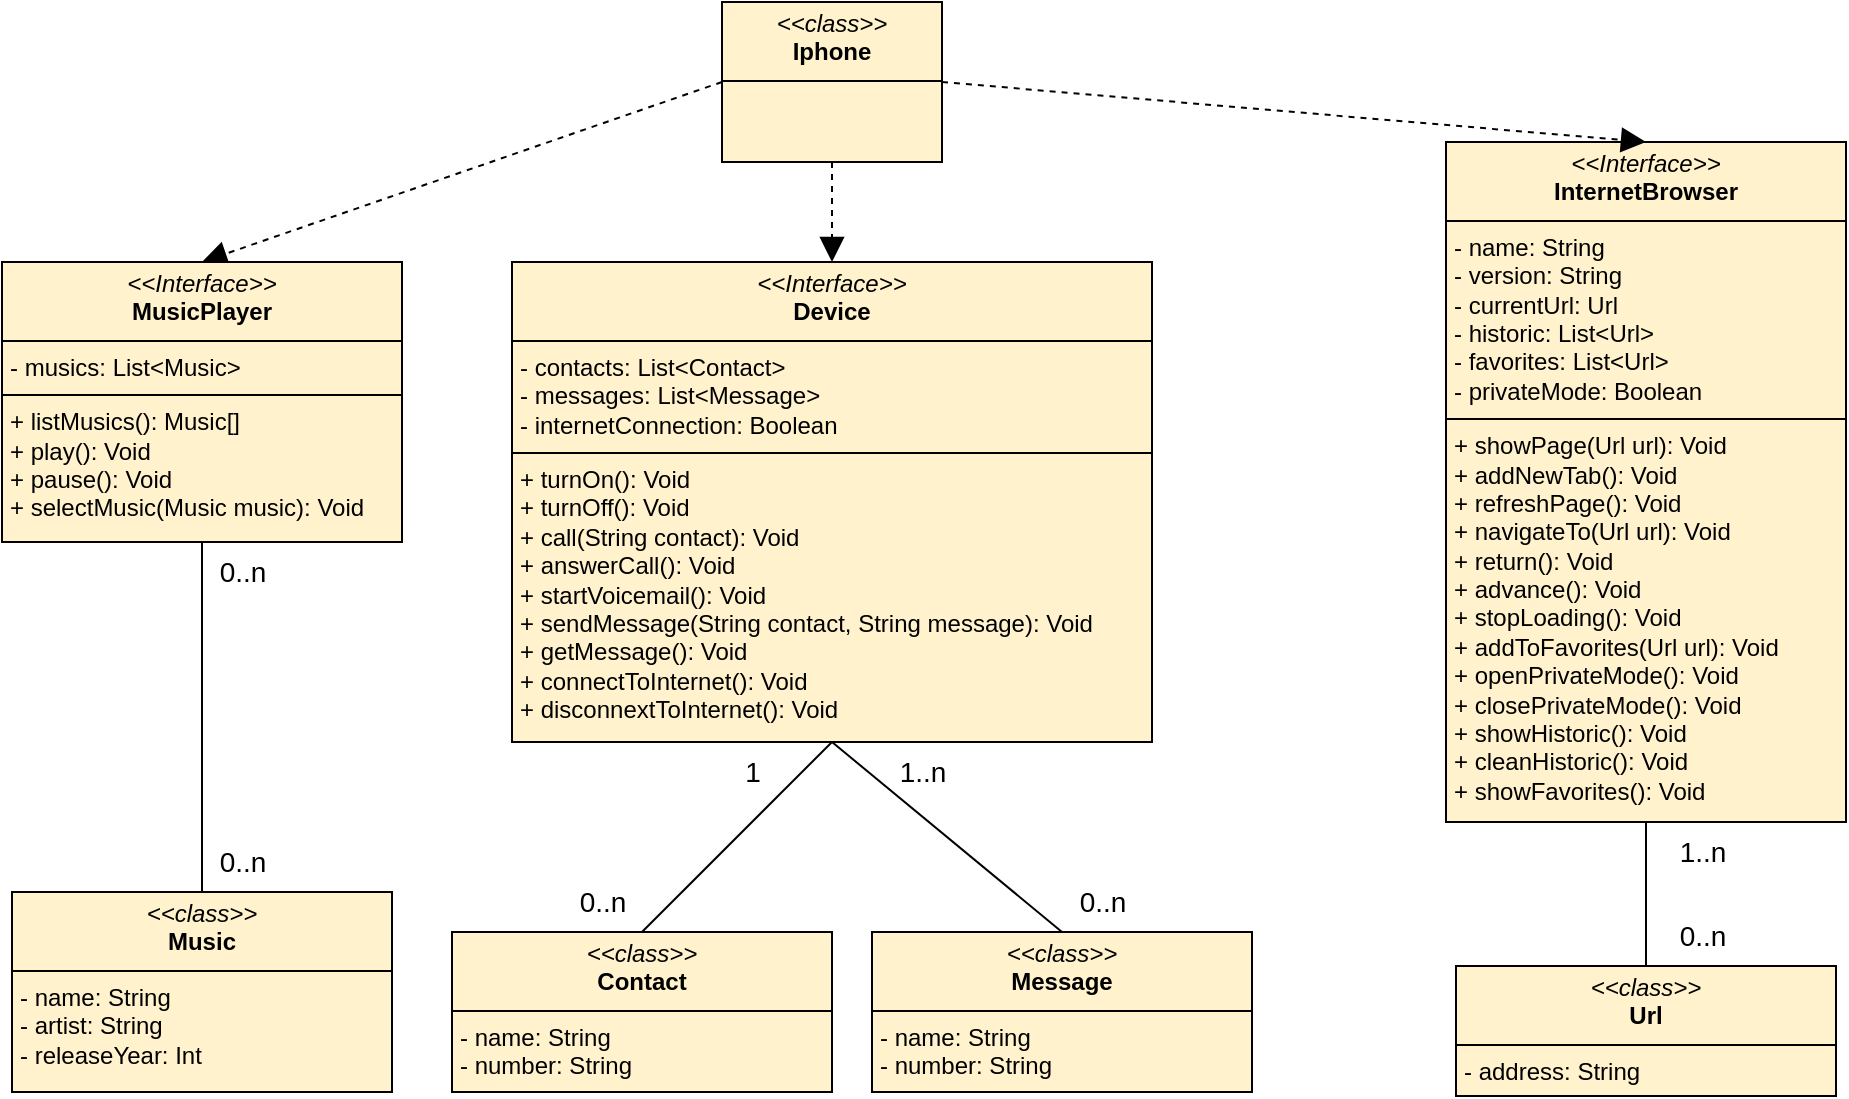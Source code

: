 <mxfile version="24.4.0" type="device">
  <diagram name="Página-1" id="45xkvK8f5DcKZzQz1zKe">
    <mxGraphModel dx="1050" dy="564" grid="1" gridSize="10" guides="1" tooltips="1" connect="1" arrows="1" fold="1" page="1" pageScale="1" pageWidth="827" pageHeight="1169" math="0" shadow="0">
      <root>
        <mxCell id="0" />
        <mxCell id="1" parent="0" />
        <mxCell id="jzEPcCLQXDWEORErjW2d-3" style="rounded=0;orthogonalLoop=1;jettySize=auto;html=1;exitX=0;exitY=0.5;exitDx=0;exitDy=0;endArrow=block;endFill=1;endSize=10;dashed=1;fillColor=#fff2cc;strokeColor=#000000;" edge="1" parent="1" source="jzEPcCLQXDWEORErjW2d-1">
          <mxGeometry relative="1" as="geometry">
            <mxPoint x="205" y="200" as="targetPoint" />
          </mxGeometry>
        </mxCell>
        <mxCell id="jzEPcCLQXDWEORErjW2d-1" value="&lt;p style=&quot;margin:0px;margin-top:4px;text-align:center;&quot;&gt;&lt;i&gt;&amp;lt;&amp;lt;class&amp;gt;&amp;gt;&lt;/i&gt;&lt;br&gt;&lt;b&gt;Iphone&lt;/b&gt;&lt;/p&gt;&lt;hr size=&quot;1&quot; style=&quot;border-style:solid;&quot;&gt;&lt;p style=&quot;margin:0px;margin-left:4px;&quot;&gt;&lt;br&gt;&lt;/p&gt;" style="verticalAlign=top;align=left;overflow=fill;html=1;whiteSpace=wrap;fillColor=#fff2cc;strokeColor=#000000;" vertex="1" parent="1">
          <mxGeometry x="465" y="70" width="110" height="80" as="geometry" />
        </mxCell>
        <mxCell id="jzEPcCLQXDWEORErjW2d-2" value="&lt;p style=&quot;margin:0px;margin-top:4px;text-align:center;&quot;&gt;&lt;i&gt;&amp;lt;&amp;lt;Interface&amp;gt;&amp;gt;&lt;/i&gt;&lt;br&gt;&lt;b&gt;MusicPlayer&lt;/b&gt;&lt;/p&gt;&lt;hr size=&quot;1&quot; style=&quot;border-style:solid;&quot;&gt;&lt;p style=&quot;margin:0px;margin-left:4px;&quot;&gt;- musics: List&amp;lt;Music&amp;gt;&lt;br&gt;&lt;/p&gt;&lt;hr size=&quot;1&quot; style=&quot;border-style:solid;&quot;&gt;&lt;p style=&quot;margin:0px;margin-left:4px;&quot;&gt;+ listMusics(): Music[]&lt;br&gt;+ play(): Void&lt;/p&gt;&lt;p style=&quot;margin:0px;margin-left:4px;&quot;&gt;+ pause(): Void&lt;br&gt;&lt;/p&gt;&lt;p style=&quot;margin:0px;margin-left:4px;&quot;&gt;+ selectMusic(Music music): Void&lt;br&gt;&lt;/p&gt;" style="verticalAlign=top;align=left;overflow=fill;html=1;whiteSpace=wrap;fillColor=#fff2cc;strokeColor=#000000;" vertex="1" parent="1">
          <mxGeometry x="105" y="200" width="200" height="140" as="geometry" />
        </mxCell>
        <mxCell id="jzEPcCLQXDWEORErjW2d-5" value="&lt;p style=&quot;margin:0px;margin-top:4px;text-align:center;&quot;&gt;&lt;i&gt;&amp;lt;&amp;lt;Interface&amp;gt;&amp;gt;&lt;/i&gt;&lt;br&gt;&lt;b&gt;Device&lt;/b&gt;&lt;/p&gt;&lt;hr size=&quot;1&quot; style=&quot;border-style:solid;&quot;&gt;&lt;p style=&quot;margin:0px;margin-left:4px;&quot;&gt;- contacts: List&amp;lt;Contact&amp;gt;&lt;/p&gt;&lt;p style=&quot;margin:0px;margin-left:4px;&quot;&gt;- messages: List&amp;lt;Message&amp;gt;&lt;/p&gt;&lt;p style=&quot;margin:0px;margin-left:4px;&quot;&gt;- internetConnection: Boolean&lt;/p&gt;&lt;hr size=&quot;1&quot; style=&quot;border-style:solid;&quot;&gt;&lt;p style=&quot;margin:0px;margin-left:4px;&quot;&gt;+ turnOn(): Void&lt;br&gt;+ turnOff(): Void&lt;br&gt;&lt;/p&gt;&lt;p style=&quot;margin:0px;margin-left:4px;&quot;&gt;+ call(String contact): Void&lt;br&gt;&lt;/p&gt;&lt;p style=&quot;margin:0px;margin-left:4px;&quot;&gt;+ answerCall(): Void&lt;br&gt;&lt;/p&gt;&lt;p style=&quot;margin:0px;margin-left:4px;&quot;&gt;+ startVoicemail(): Void&lt;br&gt;&lt;/p&gt;&lt;p style=&quot;margin:0px;margin-left:4px;&quot;&gt;+ sendMessage(String contact, String message): Void&lt;br&gt;&lt;/p&gt;&lt;p style=&quot;margin:0px;margin-left:4px;&quot;&gt;+ getMessage(): Void&lt;br&gt;&lt;/p&gt;&lt;p style=&quot;margin:0px;margin-left:4px;&quot;&gt;+ connectToInternet(): Void&lt;br&gt;&lt;/p&gt;&lt;p style=&quot;margin:0px;margin-left:4px;&quot;&gt;+ disconnextToInternet(): Void&lt;br&gt;&lt;/p&gt;" style="verticalAlign=top;align=left;overflow=fill;html=1;whiteSpace=wrap;fillColor=#fff2cc;strokeColor=#000000;" vertex="1" parent="1">
          <mxGeometry x="360" y="200" width="320" height="240" as="geometry" />
        </mxCell>
        <mxCell id="jzEPcCLQXDWEORErjW2d-6" style="rounded=0;orthogonalLoop=1;jettySize=auto;html=1;exitX=0.5;exitY=1;exitDx=0;exitDy=0;entryX=0.5;entryY=0;entryDx=0;entryDy=0;endArrow=block;endFill=1;endSize=10;dashed=1;fillColor=#fff2cc;strokeColor=#000000;" edge="1" parent="1" source="jzEPcCLQXDWEORErjW2d-1" target="jzEPcCLQXDWEORErjW2d-5">
          <mxGeometry relative="1" as="geometry">
            <mxPoint x="555" y="110" as="sourcePoint" />
            <mxPoint x="330" y="280" as="targetPoint" />
          </mxGeometry>
        </mxCell>
        <mxCell id="jzEPcCLQXDWEORErjW2d-7" value="&lt;p style=&quot;margin:0px;margin-top:4px;text-align:center;&quot;&gt;&lt;i&gt;&amp;lt;&amp;lt;Interface&amp;gt;&amp;gt;&lt;/i&gt;&lt;br&gt;&lt;b&gt;InternetBrowser&lt;/b&gt;&lt;/p&gt;&lt;hr size=&quot;1&quot; style=&quot;border-style:solid;&quot;&gt;&lt;p style=&quot;margin:0px;margin-left:4px;&quot;&gt;- name: String&lt;br&gt;&lt;/p&gt;&lt;p style=&quot;margin:0px;margin-left:4px;&quot;&gt;- version: String&lt;/p&gt;&lt;p style=&quot;margin:0px;margin-left:4px;&quot;&gt;- currentUrl: Url&lt;/p&gt;&lt;p style=&quot;margin:0px;margin-left:4px;&quot;&gt;- historic: List&amp;lt;Url&amp;gt;&lt;/p&gt;&lt;p style=&quot;margin:0px;margin-left:4px;&quot;&gt;- favorites: List&amp;lt;Url&amp;gt;&lt;/p&gt;&lt;p style=&quot;margin:0px;margin-left:4px;&quot;&gt;- privateMode: Boolean&lt;/p&gt;&lt;hr size=&quot;1&quot; style=&quot;border-style:solid;&quot;&gt;&lt;p style=&quot;margin:0px;margin-left:4px;&quot;&gt;+ showPage(Url url): Void&lt;br&gt;+ addNewTab(): Void&lt;/p&gt;&lt;p style=&quot;margin:0px;margin-left:4px;&quot;&gt;+ refreshPage(): Void&lt;br&gt;&lt;/p&gt;&lt;p style=&quot;margin:0px;margin-left:4px;&quot;&gt;+ navigateTo(Url url): Void&lt;br&gt;&lt;/p&gt;&lt;p style=&quot;margin:0px;margin-left:4px;&quot;&gt;+ return(): Void&lt;/p&gt;&lt;p style=&quot;margin:0px;margin-left:4px;&quot;&gt;+ advance(): Void&lt;/p&gt;&lt;p style=&quot;margin:0px;margin-left:4px;&quot;&gt;+ stopLoading(): Void&lt;/p&gt;&lt;p style=&quot;margin:0px;margin-left:4px;&quot;&gt;+ addToFavorites(Url url): Void&lt;/p&gt;&lt;p style=&quot;margin:0px;margin-left:4px;&quot;&gt;+ openPrivateMode(): Void&lt;/p&gt;&lt;p style=&quot;margin:0px;margin-left:4px;&quot;&gt;+ closePrivateMode(): Void&lt;/p&gt;&lt;p style=&quot;margin:0px;margin-left:4px;&quot;&gt;+ showHistoric(): Void&lt;/p&gt;&lt;p style=&quot;margin:0px;margin-left:4px;&quot;&gt;+ cleanHistoric(): Void&lt;/p&gt;&lt;p style=&quot;margin:0px;margin-left:4px;&quot;&gt;+ showFavorites(): Void&lt;/p&gt;&lt;p style=&quot;margin:0px;margin-left:4px;&quot;&gt;&lt;br&gt;&lt;/p&gt;" style="verticalAlign=top;align=left;overflow=fill;html=1;whiteSpace=wrap;fillColor=#fff2cc;strokeColor=#000000;" vertex="1" parent="1">
          <mxGeometry x="827" y="140" width="200" height="340" as="geometry" />
        </mxCell>
        <mxCell id="jzEPcCLQXDWEORErjW2d-8" style="rounded=0;orthogonalLoop=1;jettySize=auto;html=1;exitX=1;exitY=0.5;exitDx=0;exitDy=0;entryX=0.5;entryY=0;entryDx=0;entryDy=0;endArrow=block;endFill=1;endSize=10;dashed=1;fillColor=#fff2cc;strokeColor=#000000;" edge="1" parent="1" source="jzEPcCLQXDWEORErjW2d-1" target="jzEPcCLQXDWEORErjW2d-7">
          <mxGeometry relative="1" as="geometry">
            <mxPoint x="600" y="20" as="sourcePoint" />
            <mxPoint x="660" y="230" as="targetPoint" />
          </mxGeometry>
        </mxCell>
        <mxCell id="jzEPcCLQXDWEORErjW2d-12" style="rounded=0;orthogonalLoop=1;jettySize=auto;html=1;entryX=0.5;entryY=1;entryDx=0;entryDy=0;endArrow=none;endFill=0;fillColor=#fff2cc;strokeColor=#000000;" edge="1" parent="1" source="jzEPcCLQXDWEORErjW2d-9" target="jzEPcCLQXDWEORErjW2d-2">
          <mxGeometry relative="1" as="geometry" />
        </mxCell>
        <mxCell id="jzEPcCLQXDWEORErjW2d-9" value="&lt;p style=&quot;margin:0px;margin-top:4px;text-align:center;&quot;&gt;&lt;i&gt;&amp;lt;&amp;lt;class&amp;gt;&amp;gt;&lt;/i&gt;&lt;br&gt;&lt;b&gt;Music&lt;/b&gt;&lt;/p&gt;&lt;hr size=&quot;1&quot; style=&quot;border-style:solid;&quot;&gt;&lt;p style=&quot;margin:0px;margin-left:4px;&quot;&gt;- name: String&lt;/p&gt;&lt;p style=&quot;margin:0px;margin-left:4px;&quot;&gt;- artist: String&lt;/p&gt;&lt;p style=&quot;margin:0px;margin-left:4px;&quot;&gt;- releaseYear: Int&lt;/p&gt;" style="verticalAlign=top;align=left;overflow=fill;html=1;whiteSpace=wrap;fillColor=#fff2cc;strokeColor=#000000;" vertex="1" parent="1">
          <mxGeometry x="110" y="515" width="190" height="100" as="geometry" />
        </mxCell>
        <mxCell id="jzEPcCLQXDWEORErjW2d-13" value="&lt;font style=&quot;font-size: 14px;&quot;&gt;0..n&lt;/font&gt;" style="text;html=1;align=center;verticalAlign=middle;resizable=0;points=[];autosize=1;" vertex="1" parent="1">
          <mxGeometry x="200" y="340" width="50" height="30" as="geometry" />
        </mxCell>
        <mxCell id="jzEPcCLQXDWEORErjW2d-14" value="&lt;font style=&quot;font-size: 14px;&quot;&gt;0..n&lt;/font&gt;" style="text;html=1;align=center;verticalAlign=middle;resizable=0;points=[];autosize=1;" vertex="1" parent="1">
          <mxGeometry x="200" y="485" width="50" height="30" as="geometry" />
        </mxCell>
        <mxCell id="jzEPcCLQXDWEORErjW2d-15" value="&lt;p style=&quot;margin:0px;margin-top:4px;text-align:center;&quot;&gt;&lt;i&gt;&amp;lt;&amp;lt;class&amp;gt;&amp;gt;&lt;/i&gt;&lt;br&gt;&lt;b&gt;Contact&lt;/b&gt;&lt;/p&gt;&lt;hr size=&quot;1&quot; style=&quot;border-style:solid;&quot;&gt;&lt;p style=&quot;margin:0px;margin-left:4px;&quot;&gt;- name: String&lt;/p&gt;&lt;p style=&quot;margin:0px;margin-left:4px;&quot;&gt;- number: String&lt;/p&gt;" style="verticalAlign=top;align=left;overflow=fill;html=1;whiteSpace=wrap;fillColor=#fff2cc;strokeColor=#000000;" vertex="1" parent="1">
          <mxGeometry x="330" y="535" width="190" height="80" as="geometry" />
        </mxCell>
        <mxCell id="jzEPcCLQXDWEORErjW2d-16" style="rounded=0;orthogonalLoop=1;jettySize=auto;html=1;entryX=0.5;entryY=1;entryDx=0;entryDy=0;endArrow=none;endFill=0;exitX=0.5;exitY=0;exitDx=0;exitDy=0;fillColor=#fff2cc;strokeColor=#000000;" edge="1" parent="1" source="jzEPcCLQXDWEORErjW2d-15" target="jzEPcCLQXDWEORErjW2d-5">
          <mxGeometry relative="1" as="geometry">
            <mxPoint x="196" y="500" as="sourcePoint" />
            <mxPoint x="230" y="350" as="targetPoint" />
          </mxGeometry>
        </mxCell>
        <mxCell id="jzEPcCLQXDWEORErjW2d-17" value="&lt;p style=&quot;margin:0px;margin-top:4px;text-align:center;&quot;&gt;&lt;i&gt;&amp;lt;&amp;lt;class&amp;gt;&amp;gt;&lt;/i&gt;&lt;br&gt;&lt;b&gt;Message&lt;/b&gt;&lt;/p&gt;&lt;hr size=&quot;1&quot; style=&quot;border-style:solid;&quot;&gt;&lt;p style=&quot;margin:0px;margin-left:4px;&quot;&gt;- name: String&lt;/p&gt;&lt;p style=&quot;margin:0px;margin-left:4px;&quot;&gt;- number: String&lt;/p&gt;" style="verticalAlign=top;align=left;overflow=fill;html=1;whiteSpace=wrap;fillColor=#fff2cc;strokeColor=#000000;" vertex="1" parent="1">
          <mxGeometry x="540" y="535" width="190" height="80" as="geometry" />
        </mxCell>
        <mxCell id="jzEPcCLQXDWEORErjW2d-18" style="rounded=0;orthogonalLoop=1;jettySize=auto;html=1;entryX=0.5;entryY=1;entryDx=0;entryDy=0;endArrow=none;endFill=0;exitX=0.5;exitY=0;exitDx=0;exitDy=0;fillColor=#fff2cc;strokeColor=#000000;" edge="1" parent="1" source="jzEPcCLQXDWEORErjW2d-17" target="jzEPcCLQXDWEORErjW2d-5">
          <mxGeometry relative="1" as="geometry">
            <mxPoint x="415" y="600" as="sourcePoint" />
            <mxPoint x="530" y="450" as="targetPoint" />
          </mxGeometry>
        </mxCell>
        <mxCell id="jzEPcCLQXDWEORErjW2d-19" value="&lt;font style=&quot;font-size: 14px;&quot;&gt;0..n&lt;/font&gt;" style="text;html=1;align=center;verticalAlign=middle;resizable=0;points=[];autosize=1;" vertex="1" parent="1">
          <mxGeometry x="380" y="505" width="50" height="30" as="geometry" />
        </mxCell>
        <mxCell id="jzEPcCLQXDWEORErjW2d-20" value="&lt;font style=&quot;font-size: 14px;&quot;&gt;0..n&lt;/font&gt;" style="text;html=1;align=center;verticalAlign=middle;resizable=0;points=[];autosize=1;" vertex="1" parent="1">
          <mxGeometry x="630" y="505" width="50" height="30" as="geometry" />
        </mxCell>
        <mxCell id="jzEPcCLQXDWEORErjW2d-21" value="&lt;span style=&quot;font-size: 14px;&quot;&gt;1&lt;/span&gt;" style="text;html=1;align=center;verticalAlign=middle;resizable=0;points=[];autosize=1;" vertex="1" parent="1">
          <mxGeometry x="465" y="440" width="30" height="30" as="geometry" />
        </mxCell>
        <mxCell id="jzEPcCLQXDWEORErjW2d-22" value="&lt;font style=&quot;font-size: 14px;&quot;&gt;1..n&lt;/font&gt;" style="text;html=1;align=center;verticalAlign=middle;resizable=0;points=[];autosize=1;" vertex="1" parent="1">
          <mxGeometry x="540" y="440" width="50" height="30" as="geometry" />
        </mxCell>
        <mxCell id="jzEPcCLQXDWEORErjW2d-24" value="&lt;p style=&quot;margin:0px;margin-top:4px;text-align:center;&quot;&gt;&lt;i&gt;&amp;lt;&amp;lt;class&amp;gt;&amp;gt;&lt;/i&gt;&lt;br&gt;&lt;b&gt;Url&lt;/b&gt;&lt;/p&gt;&lt;hr size=&quot;1&quot; style=&quot;border-style:solid;&quot;&gt;&lt;p style=&quot;margin:0px;margin-left:4px;&quot;&gt;- address: String&lt;/p&gt;" style="verticalAlign=top;align=left;overflow=fill;html=1;whiteSpace=wrap;fillColor=#fff2cc;strokeColor=#000000;" vertex="1" parent="1">
          <mxGeometry x="832" y="552" width="190" height="65" as="geometry" />
        </mxCell>
        <mxCell id="jzEPcCLQXDWEORErjW2d-27" style="rounded=0;orthogonalLoop=1;jettySize=auto;html=1;entryX=0.5;entryY=1;entryDx=0;entryDy=0;endArrow=none;endFill=0;exitX=0.5;exitY=0;exitDx=0;exitDy=0;fillColor=#fff2cc;strokeColor=#000000;" edge="1" parent="1" source="jzEPcCLQXDWEORErjW2d-24" target="jzEPcCLQXDWEORErjW2d-7">
          <mxGeometry relative="1" as="geometry">
            <mxPoint x="645" y="545" as="sourcePoint" />
            <mxPoint x="530" y="450" as="targetPoint" />
          </mxGeometry>
        </mxCell>
        <mxCell id="jzEPcCLQXDWEORErjW2d-28" value="&lt;font style=&quot;font-size: 14px;&quot;&gt;1..n&lt;/font&gt;" style="text;html=1;align=center;verticalAlign=middle;resizable=0;points=[];autosize=1;" vertex="1" parent="1">
          <mxGeometry x="930" y="480" width="50" height="30" as="geometry" />
        </mxCell>
        <mxCell id="jzEPcCLQXDWEORErjW2d-29" value="&lt;font style=&quot;font-size: 14px;&quot;&gt;0..n&lt;/font&gt;" style="text;html=1;align=center;verticalAlign=middle;resizable=0;points=[];autosize=1;" vertex="1" parent="1">
          <mxGeometry x="930" y="522" width="50" height="30" as="geometry" />
        </mxCell>
      </root>
    </mxGraphModel>
  </diagram>
</mxfile>
